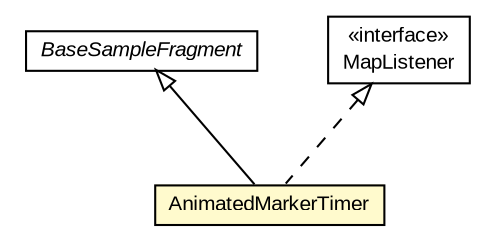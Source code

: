 #!/usr/local/bin/dot
#
# Class diagram 
# Generated by UMLGraph version R5_6-24-gf6e263 (http://www.umlgraph.org/)
#

digraph G {
	edge [fontname="arial",fontsize=10,labelfontname="arial",labelfontsize=10];
	node [fontname="arial",fontsize=10,shape=plaintext];
	nodesep=0.25;
	ranksep=0.5;
	// org.osmdroid.samplefragments.animations.AnimatedMarkerTimer
	c7330 [label=<<table title="org.osmdroid.samplefragments.animations.AnimatedMarkerTimer" border="0" cellborder="1" cellspacing="0" cellpadding="2" port="p" bgcolor="lemonChiffon" href="./AnimatedMarkerTimer.html">
		<tr><td><table border="0" cellspacing="0" cellpadding="1">
<tr><td align="center" balign="center"> AnimatedMarkerTimer </td></tr>
		</table></td></tr>
		</table>>, URL="./AnimatedMarkerTimer.html", fontname="arial", fontcolor="black", fontsize=10.0];
	// org.osmdroid.samplefragments.BaseSampleFragment
	c7340 [label=<<table title="org.osmdroid.samplefragments.BaseSampleFragment" border="0" cellborder="1" cellspacing="0" cellpadding="2" port="p" href="../BaseSampleFragment.html">
		<tr><td><table border="0" cellspacing="0" cellpadding="1">
<tr><td align="center" balign="center"><font face="arial italic"> BaseSampleFragment </font></td></tr>
		</table></td></tr>
		</table>>, URL="../BaseSampleFragment.html", fontname="arial", fontcolor="black", fontsize=10.0];
	//org.osmdroid.samplefragments.animations.AnimatedMarkerTimer extends org.osmdroid.samplefragments.BaseSampleFragment
	c7340:p -> c7330:p [dir=back,arrowtail=empty];
	//org.osmdroid.samplefragments.animations.AnimatedMarkerTimer implements org.osmdroid.events.MapListener
	c7483:p -> c7330:p [dir=back,arrowtail=empty,style=dashed];
	// org.osmdroid.events.MapListener
	c7483 [label=<<table title="org.osmdroid.events.MapListener" border="0" cellborder="1" cellspacing="0" cellpadding="2" port="p" href="http://java.sun.com/j2se/1.4.2/docs/api/org/osmdroid/events/MapListener.html">
		<tr><td><table border="0" cellspacing="0" cellpadding="1">
<tr><td align="center" balign="center"> &#171;interface&#187; </td></tr>
<tr><td align="center" balign="center"> MapListener </td></tr>
		</table></td></tr>
		</table>>, URL="http://java.sun.com/j2se/1.4.2/docs/api/org/osmdroid/events/MapListener.html", fontname="arial", fontcolor="black", fontsize=10.0];
}

